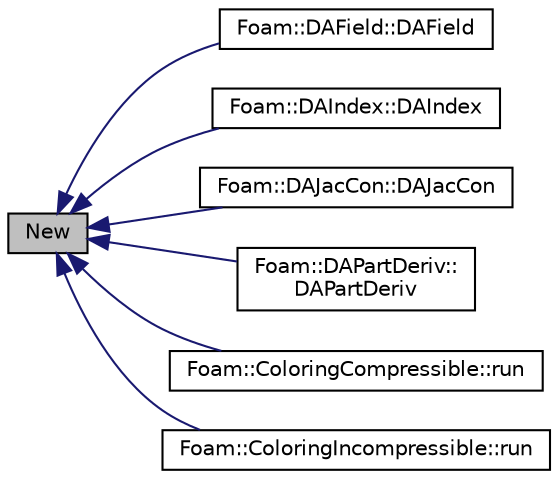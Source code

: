 digraph "New"
{
  bgcolor="transparent";
  edge [fontname="Helvetica",fontsize="10",labelfontname="Helvetica",labelfontsize="10"];
  node [fontname="Helvetica",fontsize="10",shape=record];
  rankdir="LR";
  Node19 [label="New",height=0.2,width=0.4,color="black", fillcolor="grey75", style="filled", fontcolor="black"];
  Node19 -> Node20 [dir="back",color="midnightblue",fontsize="10",style="solid",fontname="Helvetica"];
  Node20 [label="Foam::DAField::DAField",height=0.2,width=0.4,color="black",URL="$classFoam_1_1DAField.html#a1b6a78eba46a386b079616fc33a30f9a",tooltip="Constructors. "];
  Node19 -> Node21 [dir="back",color="midnightblue",fontsize="10",style="solid",fontname="Helvetica"];
  Node21 [label="Foam::DAIndex::DAIndex",height=0.2,width=0.4,color="black",URL="$classFoam_1_1DAIndex.html#ae976ad3cf6b6f6febaa932366199fc8c",tooltip="Constructors. "];
  Node19 -> Node22 [dir="back",color="midnightblue",fontsize="10",style="solid",fontname="Helvetica"];
  Node22 [label="Foam::DAJacCon::DAJacCon",height=0.2,width=0.4,color="black",URL="$classFoam_1_1DAJacCon.html#afe0acf55b826f3deebdc4e8bbe013ccf"];
  Node19 -> Node23 [dir="back",color="midnightblue",fontsize="10",style="solid",fontname="Helvetica"];
  Node23 [label="Foam::DAPartDeriv::\lDAPartDeriv",height=0.2,width=0.4,color="black",URL="$classFoam_1_1DAPartDeriv.html#a924e381605ad653129202eb329072391"];
  Node19 -> Node24 [dir="back",color="midnightblue",fontsize="10",style="solid",fontname="Helvetica"];
  Node24 [label="Foam::ColoringCompressible::run",height=0.2,width=0.4,color="black",URL="$classFoam_1_1ColoringCompressible.html#a13a43e6d814de94978c515cb084873b1",tooltip="run "];
  Node19 -> Node25 [dir="back",color="midnightblue",fontsize="10",style="solid",fontname="Helvetica"];
  Node25 [label="Foam::ColoringIncompressible::run",height=0.2,width=0.4,color="black",URL="$classFoam_1_1ColoringIncompressible.html#a13a43e6d814de94978c515cb084873b1",tooltip="run "];
}

